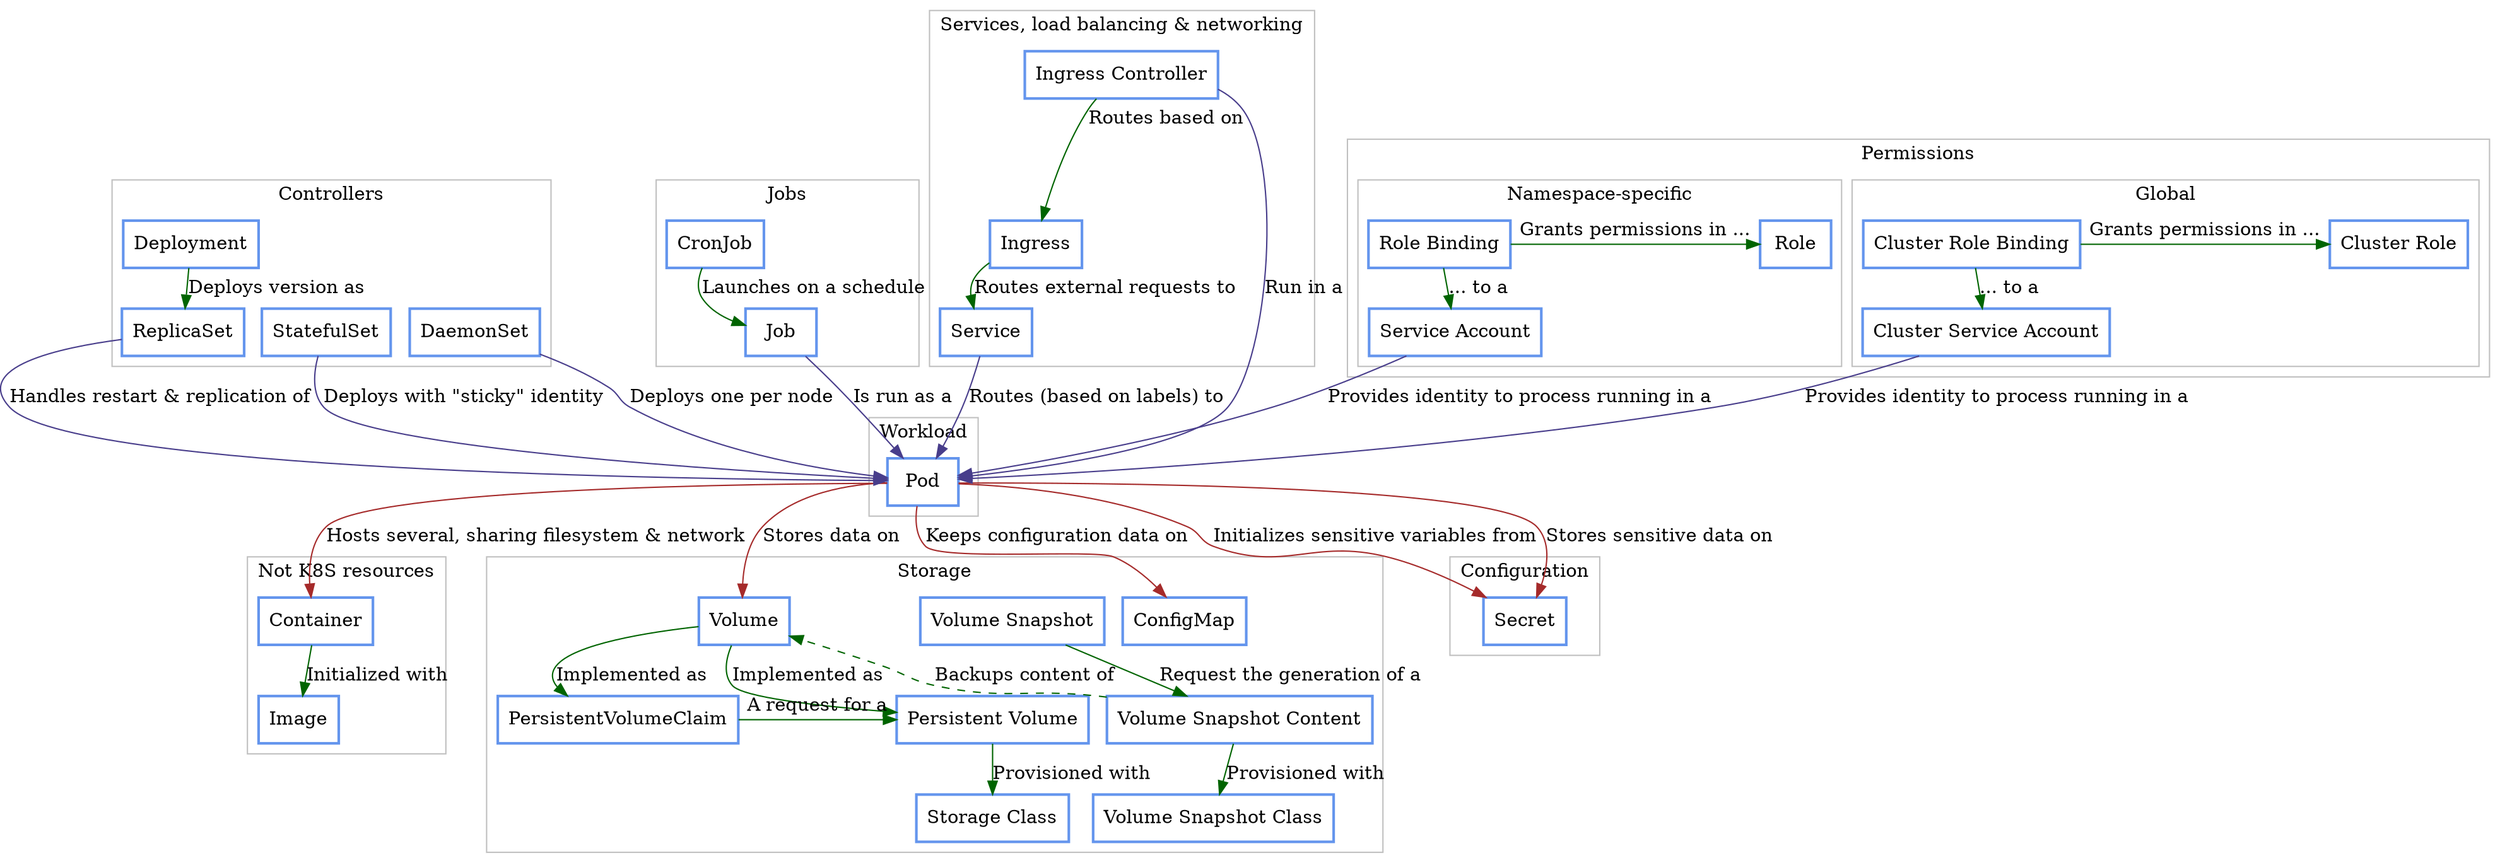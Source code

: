 digraph {
    node[shape=rect, color=cornflowerblue, style="bold"];
    graph[pad="0", nodesep="0.2", ranksep="0"];
    edge[color="darkgreen"];

    /********** NODES **********/
    // Outer objects
    subgraph cluster_no_resources {
        label="Not K8S resources";
        color="grey";

        container[label="Container",   URL="https://www.docker.com/resources/what-container"];
        image[label="Image",           URL="https://kubernetes.io/docs/concepts/containers/images/"];
    }

    // Base
    subgraph cluster_workload {
        label="Workload";
        color="grey";

        pod[label="Pod", URL="https://kubernetes.io/docs/concepts/workloads/pods/pod/"];
    }

    // Controllers
    subgraph cluster_controllers {
        label="Controllers";
        color="grey";

        deployment[label="Deployment", URL="https://kubernetes.io/docs/concepts/workloads/controllers/deployment/"];
        replicaset[label="ReplicaSet", URL="https://kubernetes.io/docs/concepts/workloads/controllers/replicaset/"];
        // replication_controller[label="ReplicationController", URL="https://kubernetes.io/docs/concepts/workloads/controllers/replicationcontroller/"];
        statefulset[label="StatefulSet", URL="https://kubernetes.io/docs/concepts/workloads/controllers/statefulset/"];
        daemonset[label="DaemonSet",     URL="https://kubernetes.io/docs/concepts/workloads/controllers/daemonset/"];

        {rank=same;
            replicaset;
            statefulset;
            daemonset
            };

    }

    // Jobs
    subgraph cluster_jobs {
        label="Jobs";
        color="grey";

        job[label="Job",         URL="https://kubernetes.io/docs/concepts/workloads/controllers/jobs-run-to-completion/"];
        cronjob[label="CronJob", URL="https://kubernetes.io/docs/concepts/workloads/controllers/cron-jobs/"];
    }

    // Services, load balancing & networking
    subgraph cluster_services {
        label="Services, load balancing & networking";
        color="grey";

        // endpoint_slice[label="EndpointSlice", style="dashed", URL="https://kubernetes.io/docs/concepts/services-networking/endpoint-slices/"];
        service[label="Service",                              URL="https://kubernetes.io/docs/concepts/services-networking/service/"];
        ingress[label="Ingress",                              URL="https://kubernetes.io/docs/concepts/services-networking/ingress/"];
        ingress_controller[label="Ingress Controller",        URL="https://kubernetes.io/docs/concepts/services-networking/ingress-controllers/"];
        // network_policy[label="Network Policy",                URL="https://kubernetes.io/docs/concepts/services-networking/network-policies/"];
    }

    // Storage
    subgraph cluster_storage {
        label="Storage";
        color="grey";

        volume[label="Volume",                                   URL="https://kubernetes.io/docs/concepts/storage/volumes/"];
        persistent_volume[label="Persistent Volume",             URL="https://kubernetes.io/docs/concepts/storage/persistent-volumes/"];
        persistent_volume_claim[label="PersistentVolumeClaim",   URL="https://kubernetes.io/docs/concepts/storage/persistent-volumes/#persistentvolumeclaims"];
        volume_snapshot[label="Volume Snapshot",                 URL="https://kubernetes.io/docs/concepts/storage/volume-snapshots/"];
        volume_snapshot_content[label="Volume Snapshot Content", URL="https://kubernetes.io/docs/concepts/storage/volume-snapshots/"];
        storage_class[label="Storage Class",                     URL="https://kubernetes.io/docs/concepts/storage/storage-classes/"];
        volume_snapshot_class[label="Volume Snapshot Class",     URL="https://kubernetes.io/docs/concepts/storage/volume-snapshot-classes/"];
        configmap[label="ConfigMap",                             URL="https://kubernetes.io/docs/concepts/storage/volumes/#configmap"];

        {rank=same;
            persistent_volume;
            persistent_volume_claim;
            volume_snapshot_content;
        }
    }

    // Configuration
    subgraph cluster_configuration {
        label="Configuration";
        color="grey";

        secret[label="Secret", URL="https://kubernetes.io/docs/concepts/configuration/secret/"];
    }

    // Permissions
    subgraph cluster_permissions {
        label="Permissions";
        color="grey";
        rankdir=LR;

        // Namespace specific
        subgraph cluster_namespace_permissions {
            label="Namespace-specific";

            rolebinding[label="Role Binding",        URL="https://kubernetes.io/docs/reference/access-authn-authz/rbac/#rolebinding-and-clusterrolebinding"];
            role[label="Role",                       URL="https://kubernetes.io/docs/reference/access-authn-authz/rbac/#role-and-clusterrole"];
            service_account[label="Service Account", URL="https://kubernetes.io/docs/tasks/configure-pod-container/configure-service-account/"];

            {rank=same;
                rolebinding;
                role;}
        }

        // Cluster-wide
        subgraph cluster_global_permissions {
            label="Global";

            cluster_rolebinding[label="Cluster Role Binding",        URL="https://kubernetes.io/docs/reference/access-authn-authz/rbac/#rolebinding-and-clusterrolebinding"];
            cluster_role[label="Cluster Role",                       URL="https://kubernetes.io/docs/reference/access-authn-authz/rbac/#role-and-clusterrole"];
            cluster_service_account[label="Cluster Service Account", URL="https://kubernetes.io/docs/tasks/configure-pod-container/configure-service-account/"];

            {rank=same;
                cluster_rolebinding;
                cluster_role;}
        }

    }

    /********** LINKS **********/
    // Controllers
    container -> image[label="Initialized with"];
    pod -> container[color=brown, label="Hosts several, sharing filesystem & network"];
    deployment -> replicaset[label="Deploys version as"];
    replicaset -> pod[color=darkslateblue,  label="Handles restart & replication of"];
    statefulset -> pod[color=darkslateblue, label="Deploys with \"sticky\" identity"];
    daemonset -> pod[color=darkslateblue,   label="Deploys one per node"];

    // replication_controller -> deployment[label="Recommended to replace with", style="dotted"];

    // Jobs
    cronjob -> job[label="Launches on a schedule"];
    job -> pod[color=darkslateblue, label="Is run as a"];

    // Services, load balancing & networking
    ingress_controller -> pod[color=darkslateblue, label="Run in a"];
    ingress_controller -> ingress[label="Routes based on"];

    ingress -> service[label="Routes external requests to"];
    service -> pod[color=darkslateblue, label="Routes (based on labels) to"];

    // Storage
    pod -> volume[color=brown, label="Stores data on"];
    pod -> secret[color=brown,            label="Initializes sensitive variables from"];
    pod -> secret[color=brown,            label="Stores sensitive data on"];
    pod -> configmap[color=brown,         label="Keeps configuration data on"];

    volume -> persistent_volume[label="Implemented as"];
    volume -> persistent_volume_claim[label="Implemented as"];

    persistent_volume_claim -> persistent_volume[label="A request for a"];
    persistent_volume -> storage_class[label="Provisioned with"];

    volume_snapshot -> volume_snapshot_content[label="Request the generation of a"];
    volume_snapshot_content -> volume_snapshot_class[label="Provisioned with"];
    volume_snapshot_content -> volume[style=dashed, label="Backups content of"];

    // Permissions
    rolebinding -> role[label="Grants permissions in ..."];
    rolebinding -> service_account[label="... to a"];
    cluster_rolebinding -> cluster_role[label="Grants permissions in ..."];
    cluster_rolebinding -> cluster_service_account[label="... to a"];

    service_account -> pod[color=darkslateblue, label="Provides identity to process running in a"];
    cluster_service_account -> pod[color=darkslateblue, label="Provides identity to process running in a"];
}
